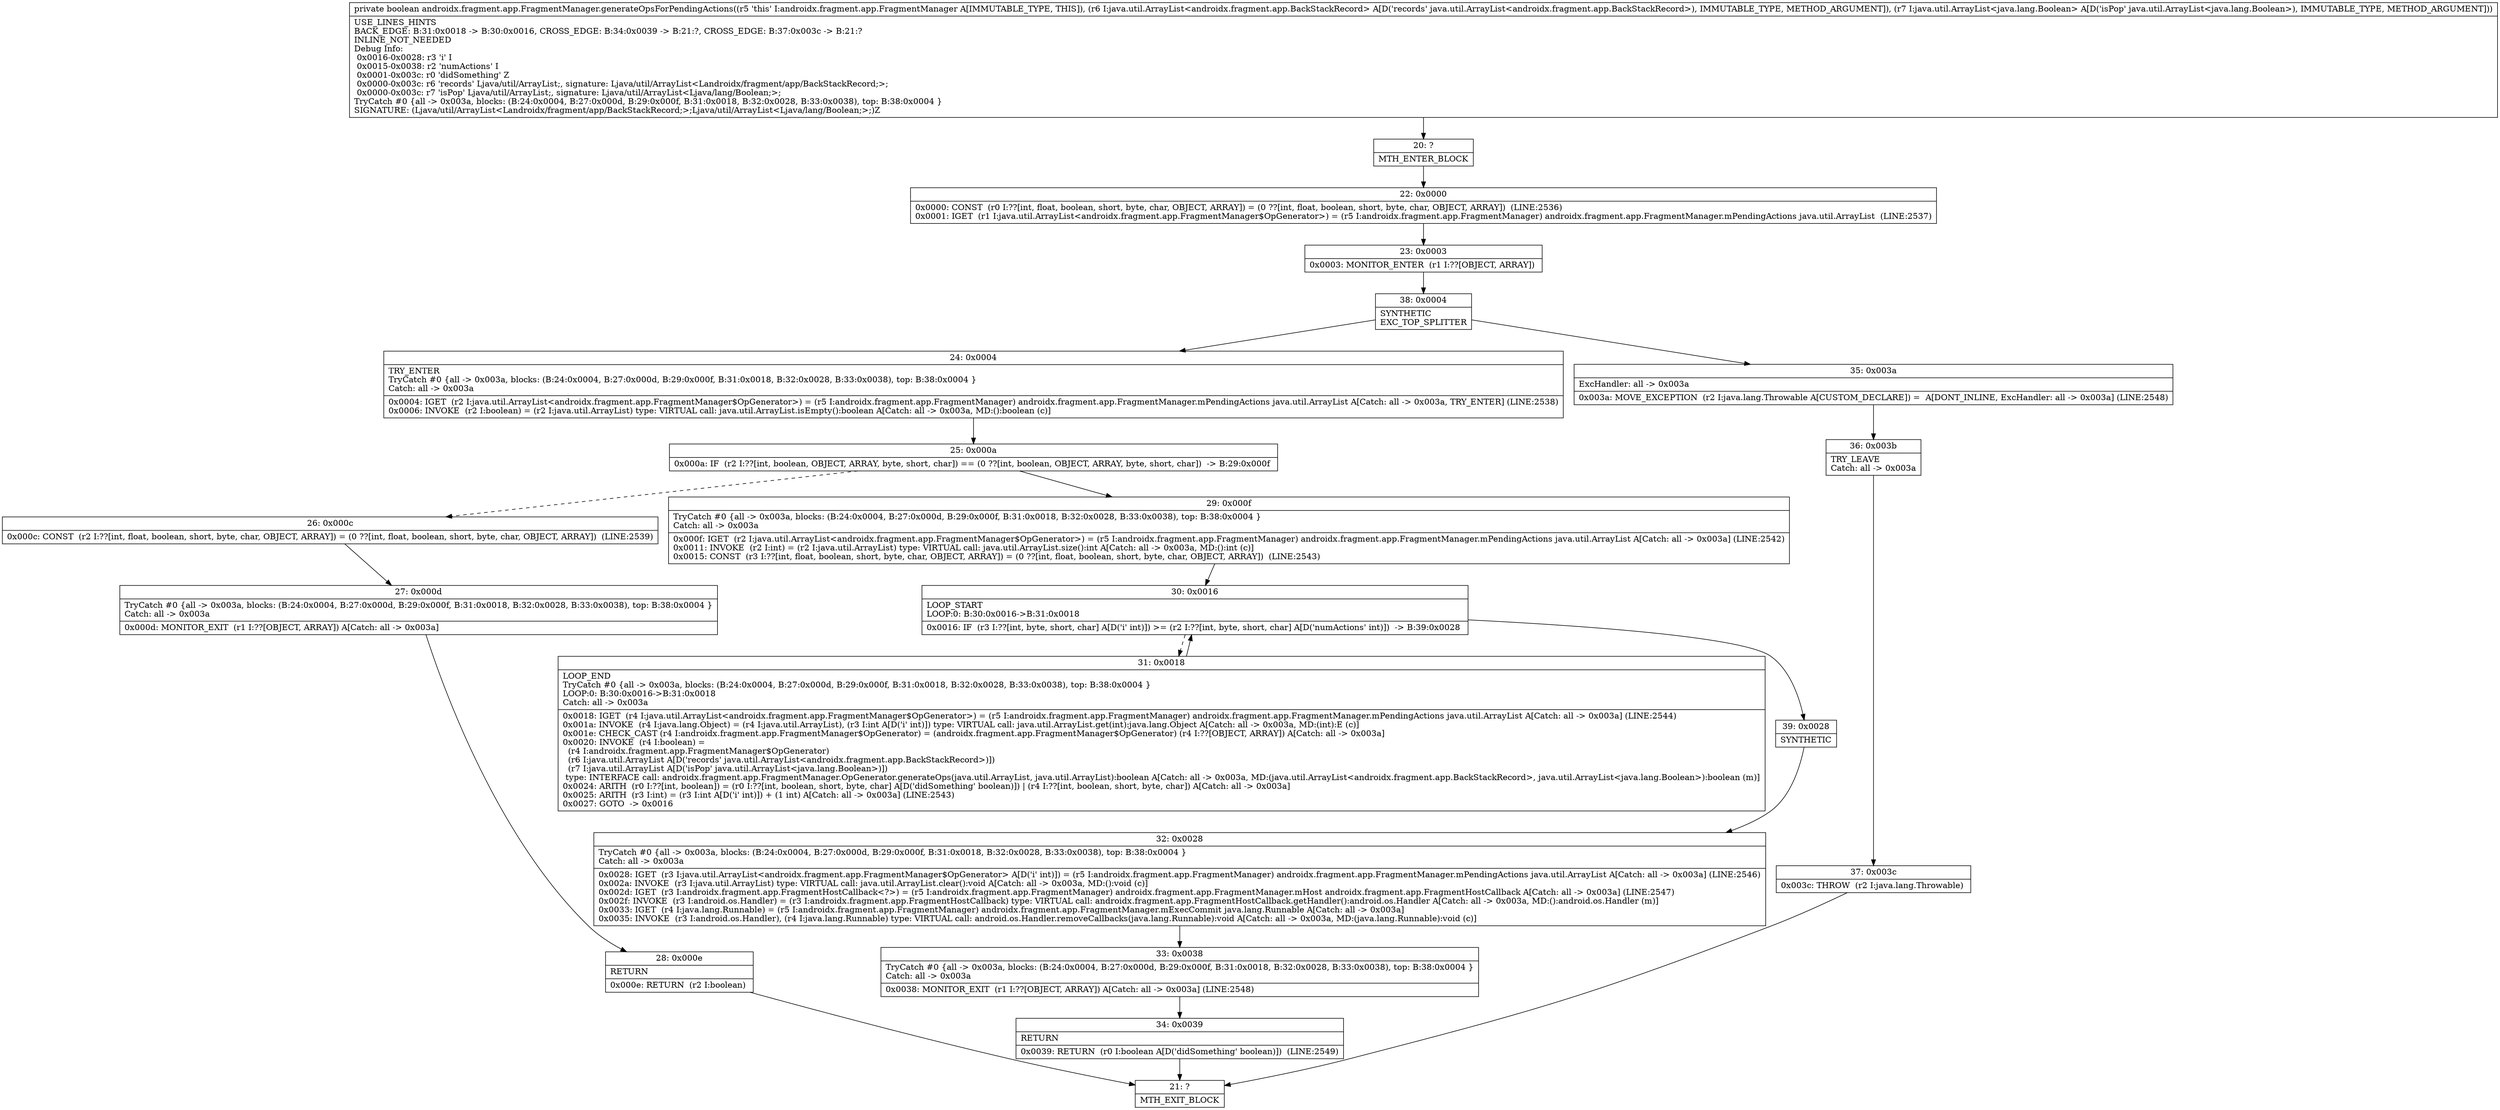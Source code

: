 digraph "CFG forandroidx.fragment.app.FragmentManager.generateOpsForPendingActions(Ljava\/util\/ArrayList;Ljava\/util\/ArrayList;)Z" {
Node_20 [shape=record,label="{20\:\ ?|MTH_ENTER_BLOCK\l}"];
Node_22 [shape=record,label="{22\:\ 0x0000|0x0000: CONST  (r0 I:??[int, float, boolean, short, byte, char, OBJECT, ARRAY]) = (0 ??[int, float, boolean, short, byte, char, OBJECT, ARRAY])  (LINE:2536)\l0x0001: IGET  (r1 I:java.util.ArrayList\<androidx.fragment.app.FragmentManager$OpGenerator\>) = (r5 I:androidx.fragment.app.FragmentManager) androidx.fragment.app.FragmentManager.mPendingActions java.util.ArrayList  (LINE:2537)\l}"];
Node_23 [shape=record,label="{23\:\ 0x0003|0x0003: MONITOR_ENTER  (r1 I:??[OBJECT, ARRAY]) \l}"];
Node_38 [shape=record,label="{38\:\ 0x0004|SYNTHETIC\lEXC_TOP_SPLITTER\l}"];
Node_24 [shape=record,label="{24\:\ 0x0004|TRY_ENTER\lTryCatch #0 \{all \-\> 0x003a, blocks: (B:24:0x0004, B:27:0x000d, B:29:0x000f, B:31:0x0018, B:32:0x0028, B:33:0x0038), top: B:38:0x0004 \}\lCatch: all \-\> 0x003a\l|0x0004: IGET  (r2 I:java.util.ArrayList\<androidx.fragment.app.FragmentManager$OpGenerator\>) = (r5 I:androidx.fragment.app.FragmentManager) androidx.fragment.app.FragmentManager.mPendingActions java.util.ArrayList A[Catch: all \-\> 0x003a, TRY_ENTER] (LINE:2538)\l0x0006: INVOKE  (r2 I:boolean) = (r2 I:java.util.ArrayList) type: VIRTUAL call: java.util.ArrayList.isEmpty():boolean A[Catch: all \-\> 0x003a, MD:():boolean (c)]\l}"];
Node_25 [shape=record,label="{25\:\ 0x000a|0x000a: IF  (r2 I:??[int, boolean, OBJECT, ARRAY, byte, short, char]) == (0 ??[int, boolean, OBJECT, ARRAY, byte, short, char])  \-\> B:29:0x000f \l}"];
Node_26 [shape=record,label="{26\:\ 0x000c|0x000c: CONST  (r2 I:??[int, float, boolean, short, byte, char, OBJECT, ARRAY]) = (0 ??[int, float, boolean, short, byte, char, OBJECT, ARRAY])  (LINE:2539)\l}"];
Node_27 [shape=record,label="{27\:\ 0x000d|TryCatch #0 \{all \-\> 0x003a, blocks: (B:24:0x0004, B:27:0x000d, B:29:0x000f, B:31:0x0018, B:32:0x0028, B:33:0x0038), top: B:38:0x0004 \}\lCatch: all \-\> 0x003a\l|0x000d: MONITOR_EXIT  (r1 I:??[OBJECT, ARRAY]) A[Catch: all \-\> 0x003a]\l}"];
Node_28 [shape=record,label="{28\:\ 0x000e|RETURN\l|0x000e: RETURN  (r2 I:boolean) \l}"];
Node_21 [shape=record,label="{21\:\ ?|MTH_EXIT_BLOCK\l}"];
Node_29 [shape=record,label="{29\:\ 0x000f|TryCatch #0 \{all \-\> 0x003a, blocks: (B:24:0x0004, B:27:0x000d, B:29:0x000f, B:31:0x0018, B:32:0x0028, B:33:0x0038), top: B:38:0x0004 \}\lCatch: all \-\> 0x003a\l|0x000f: IGET  (r2 I:java.util.ArrayList\<androidx.fragment.app.FragmentManager$OpGenerator\>) = (r5 I:androidx.fragment.app.FragmentManager) androidx.fragment.app.FragmentManager.mPendingActions java.util.ArrayList A[Catch: all \-\> 0x003a] (LINE:2542)\l0x0011: INVOKE  (r2 I:int) = (r2 I:java.util.ArrayList) type: VIRTUAL call: java.util.ArrayList.size():int A[Catch: all \-\> 0x003a, MD:():int (c)]\l0x0015: CONST  (r3 I:??[int, float, boolean, short, byte, char, OBJECT, ARRAY]) = (0 ??[int, float, boolean, short, byte, char, OBJECT, ARRAY])  (LINE:2543)\l}"];
Node_30 [shape=record,label="{30\:\ 0x0016|LOOP_START\lLOOP:0: B:30:0x0016\-\>B:31:0x0018\l|0x0016: IF  (r3 I:??[int, byte, short, char] A[D('i' int)]) \>= (r2 I:??[int, byte, short, char] A[D('numActions' int)])  \-\> B:39:0x0028 \l}"];
Node_31 [shape=record,label="{31\:\ 0x0018|LOOP_END\lTryCatch #0 \{all \-\> 0x003a, blocks: (B:24:0x0004, B:27:0x000d, B:29:0x000f, B:31:0x0018, B:32:0x0028, B:33:0x0038), top: B:38:0x0004 \}\lLOOP:0: B:30:0x0016\-\>B:31:0x0018\lCatch: all \-\> 0x003a\l|0x0018: IGET  (r4 I:java.util.ArrayList\<androidx.fragment.app.FragmentManager$OpGenerator\>) = (r5 I:androidx.fragment.app.FragmentManager) androidx.fragment.app.FragmentManager.mPendingActions java.util.ArrayList A[Catch: all \-\> 0x003a] (LINE:2544)\l0x001a: INVOKE  (r4 I:java.lang.Object) = (r4 I:java.util.ArrayList), (r3 I:int A[D('i' int)]) type: VIRTUAL call: java.util.ArrayList.get(int):java.lang.Object A[Catch: all \-\> 0x003a, MD:(int):E (c)]\l0x001e: CHECK_CAST (r4 I:androidx.fragment.app.FragmentManager$OpGenerator) = (androidx.fragment.app.FragmentManager$OpGenerator) (r4 I:??[OBJECT, ARRAY]) A[Catch: all \-\> 0x003a]\l0x0020: INVOKE  (r4 I:boolean) = \l  (r4 I:androidx.fragment.app.FragmentManager$OpGenerator)\l  (r6 I:java.util.ArrayList A[D('records' java.util.ArrayList\<androidx.fragment.app.BackStackRecord\>)])\l  (r7 I:java.util.ArrayList A[D('isPop' java.util.ArrayList\<java.lang.Boolean\>)])\l type: INTERFACE call: androidx.fragment.app.FragmentManager.OpGenerator.generateOps(java.util.ArrayList, java.util.ArrayList):boolean A[Catch: all \-\> 0x003a, MD:(java.util.ArrayList\<androidx.fragment.app.BackStackRecord\>, java.util.ArrayList\<java.lang.Boolean\>):boolean (m)]\l0x0024: ARITH  (r0 I:??[int, boolean]) = (r0 I:??[int, boolean, short, byte, char] A[D('didSomething' boolean)]) \| (r4 I:??[int, boolean, short, byte, char]) A[Catch: all \-\> 0x003a]\l0x0025: ARITH  (r3 I:int) = (r3 I:int A[D('i' int)]) + (1 int) A[Catch: all \-\> 0x003a] (LINE:2543)\l0x0027: GOTO  \-\> 0x0016 \l}"];
Node_39 [shape=record,label="{39\:\ 0x0028|SYNTHETIC\l}"];
Node_32 [shape=record,label="{32\:\ 0x0028|TryCatch #0 \{all \-\> 0x003a, blocks: (B:24:0x0004, B:27:0x000d, B:29:0x000f, B:31:0x0018, B:32:0x0028, B:33:0x0038), top: B:38:0x0004 \}\lCatch: all \-\> 0x003a\l|0x0028: IGET  (r3 I:java.util.ArrayList\<androidx.fragment.app.FragmentManager$OpGenerator\> A[D('i' int)]) = (r5 I:androidx.fragment.app.FragmentManager) androidx.fragment.app.FragmentManager.mPendingActions java.util.ArrayList A[Catch: all \-\> 0x003a] (LINE:2546)\l0x002a: INVOKE  (r3 I:java.util.ArrayList) type: VIRTUAL call: java.util.ArrayList.clear():void A[Catch: all \-\> 0x003a, MD:():void (c)]\l0x002d: IGET  (r3 I:androidx.fragment.app.FragmentHostCallback\<?\>) = (r5 I:androidx.fragment.app.FragmentManager) androidx.fragment.app.FragmentManager.mHost androidx.fragment.app.FragmentHostCallback A[Catch: all \-\> 0x003a] (LINE:2547)\l0x002f: INVOKE  (r3 I:android.os.Handler) = (r3 I:androidx.fragment.app.FragmentHostCallback) type: VIRTUAL call: androidx.fragment.app.FragmentHostCallback.getHandler():android.os.Handler A[Catch: all \-\> 0x003a, MD:():android.os.Handler (m)]\l0x0033: IGET  (r4 I:java.lang.Runnable) = (r5 I:androidx.fragment.app.FragmentManager) androidx.fragment.app.FragmentManager.mExecCommit java.lang.Runnable A[Catch: all \-\> 0x003a]\l0x0035: INVOKE  (r3 I:android.os.Handler), (r4 I:java.lang.Runnable) type: VIRTUAL call: android.os.Handler.removeCallbacks(java.lang.Runnable):void A[Catch: all \-\> 0x003a, MD:(java.lang.Runnable):void (c)]\l}"];
Node_33 [shape=record,label="{33\:\ 0x0038|TryCatch #0 \{all \-\> 0x003a, blocks: (B:24:0x0004, B:27:0x000d, B:29:0x000f, B:31:0x0018, B:32:0x0028, B:33:0x0038), top: B:38:0x0004 \}\lCatch: all \-\> 0x003a\l|0x0038: MONITOR_EXIT  (r1 I:??[OBJECT, ARRAY]) A[Catch: all \-\> 0x003a] (LINE:2548)\l}"];
Node_34 [shape=record,label="{34\:\ 0x0039|RETURN\l|0x0039: RETURN  (r0 I:boolean A[D('didSomething' boolean)])  (LINE:2549)\l}"];
Node_35 [shape=record,label="{35\:\ 0x003a|ExcHandler: all \-\> 0x003a\l|0x003a: MOVE_EXCEPTION  (r2 I:java.lang.Throwable A[CUSTOM_DECLARE]) =  A[DONT_INLINE, ExcHandler: all \-\> 0x003a] (LINE:2548)\l}"];
Node_36 [shape=record,label="{36\:\ 0x003b|TRY_LEAVE\lCatch: all \-\> 0x003a\l}"];
Node_37 [shape=record,label="{37\:\ 0x003c|0x003c: THROW  (r2 I:java.lang.Throwable) \l}"];
MethodNode[shape=record,label="{private boolean androidx.fragment.app.FragmentManager.generateOpsForPendingActions((r5 'this' I:androidx.fragment.app.FragmentManager A[IMMUTABLE_TYPE, THIS]), (r6 I:java.util.ArrayList\<androidx.fragment.app.BackStackRecord\> A[D('records' java.util.ArrayList\<androidx.fragment.app.BackStackRecord\>), IMMUTABLE_TYPE, METHOD_ARGUMENT]), (r7 I:java.util.ArrayList\<java.lang.Boolean\> A[D('isPop' java.util.ArrayList\<java.lang.Boolean\>), IMMUTABLE_TYPE, METHOD_ARGUMENT]))  | USE_LINES_HINTS\lBACK_EDGE: B:31:0x0018 \-\> B:30:0x0016, CROSS_EDGE: B:34:0x0039 \-\> B:21:?, CROSS_EDGE: B:37:0x003c \-\> B:21:?\lINLINE_NOT_NEEDED\lDebug Info:\l  0x0016\-0x0028: r3 'i' I\l  0x0015\-0x0038: r2 'numActions' I\l  0x0001\-0x003c: r0 'didSomething' Z\l  0x0000\-0x003c: r6 'records' Ljava\/util\/ArrayList;, signature: Ljava\/util\/ArrayList\<Landroidx\/fragment\/app\/BackStackRecord;\>;\l  0x0000\-0x003c: r7 'isPop' Ljava\/util\/ArrayList;, signature: Ljava\/util\/ArrayList\<Ljava\/lang\/Boolean;\>;\lTryCatch #0 \{all \-\> 0x003a, blocks: (B:24:0x0004, B:27:0x000d, B:29:0x000f, B:31:0x0018, B:32:0x0028, B:33:0x0038), top: B:38:0x0004 \}\lSIGNATURE: (Ljava\/util\/ArrayList\<Landroidx\/fragment\/app\/BackStackRecord;\>;Ljava\/util\/ArrayList\<Ljava\/lang\/Boolean;\>;)Z\l}"];
MethodNode -> Node_20;Node_20 -> Node_22;
Node_22 -> Node_23;
Node_23 -> Node_38;
Node_38 -> Node_24;
Node_38 -> Node_35;
Node_24 -> Node_25;
Node_25 -> Node_26[style=dashed];
Node_25 -> Node_29;
Node_26 -> Node_27;
Node_27 -> Node_28;
Node_28 -> Node_21;
Node_29 -> Node_30;
Node_30 -> Node_31[style=dashed];
Node_30 -> Node_39;
Node_31 -> Node_30;
Node_39 -> Node_32;
Node_32 -> Node_33;
Node_33 -> Node_34;
Node_34 -> Node_21;
Node_35 -> Node_36;
Node_36 -> Node_37;
Node_37 -> Node_21;
}

